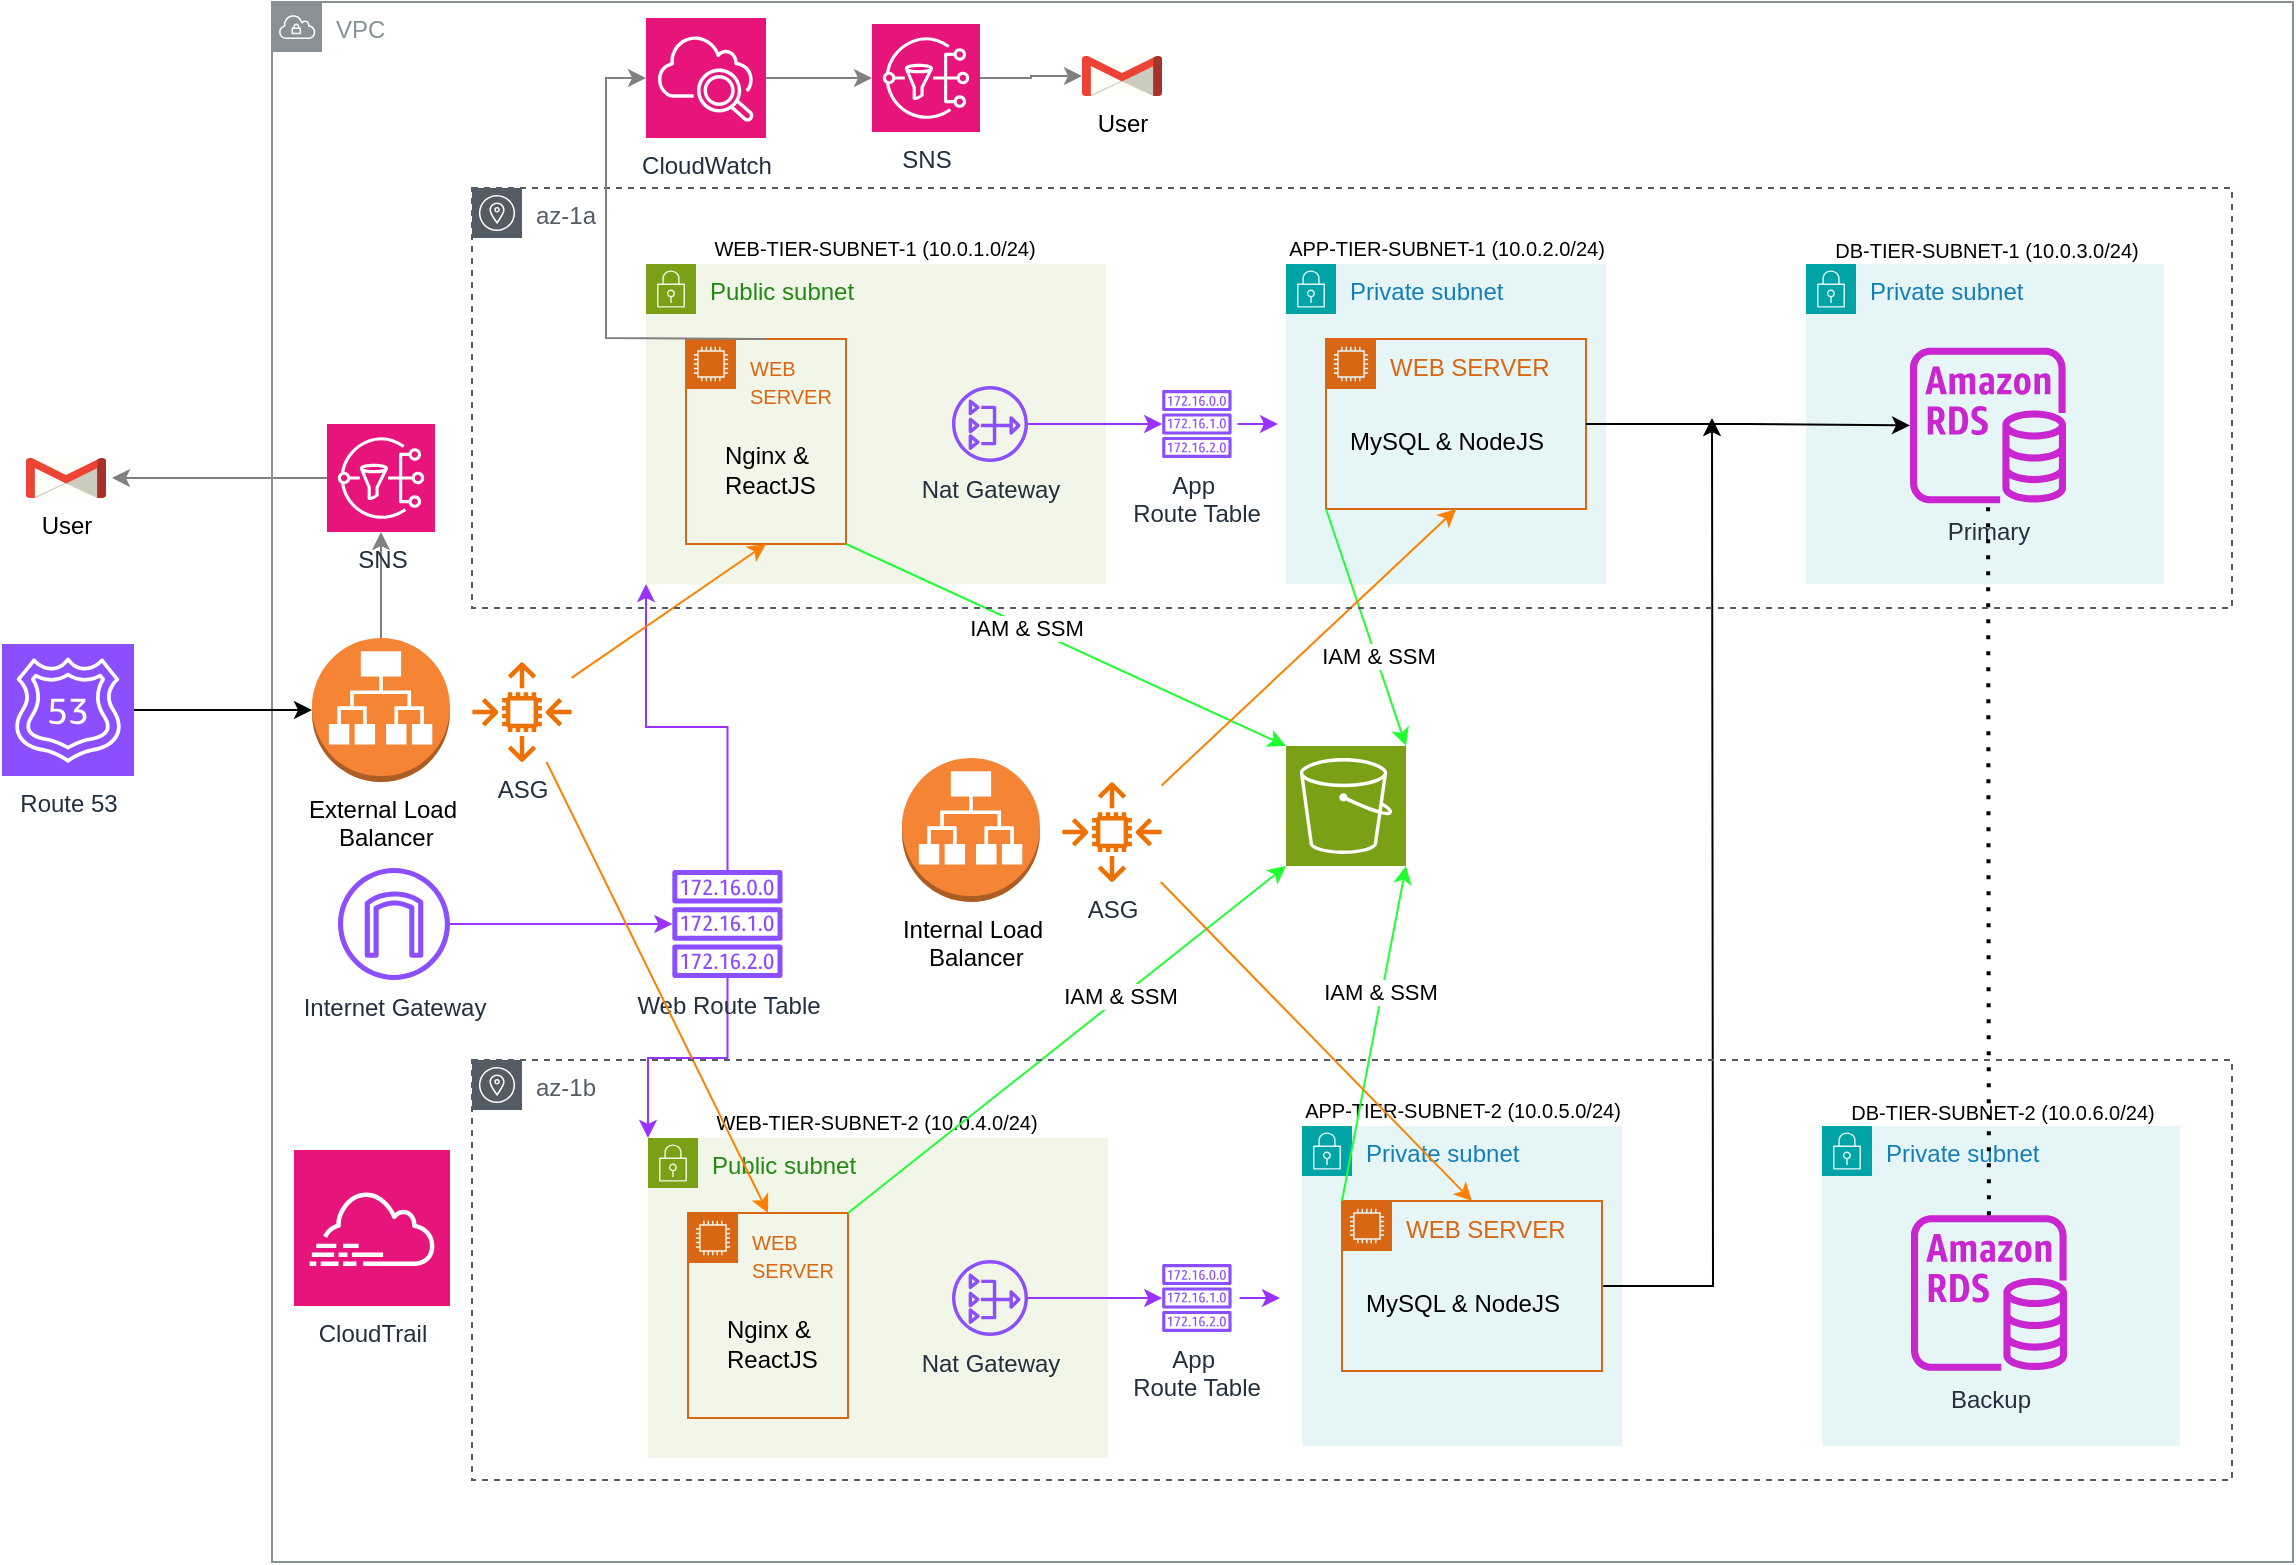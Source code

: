 <mxfile version="26.0.11">
  <diagram name="Page-1" id="mGbXsyDZzhbwppL-lWKr">
    <mxGraphModel dx="1477" dy="597" grid="1" gridSize="20" guides="1" tooltips="1" connect="1" arrows="1" fold="1" page="1" pageScale="1" pageWidth="1169" pageHeight="827" math="0" shadow="0">
      <root>
        <mxCell id="0" />
        <mxCell id="1" parent="0" />
        <mxCell id="dV4cclxi9XEdyNf_fbqK-8" value="Public subnet" style="points=[[0,0],[0.25,0],[0.5,0],[0.75,0],[1,0],[1,0.25],[1,0.5],[1,0.75],[1,1],[0.75,1],[0.5,1],[0.25,1],[0,1],[0,0.75],[0,0.5],[0,0.25]];outlineConnect=0;gradientColor=none;html=1;whiteSpace=wrap;fontSize=12;fontStyle=0;container=1;pointerEvents=0;collapsible=0;recursiveResize=0;shape=mxgraph.aws4.group;grIcon=mxgraph.aws4.group_security_group;grStroke=0;strokeColor=#7AA116;fillColor=#F2F6E8;verticalAlign=top;align=left;spacingLeft=30;fontColor=#248814;dashed=0;" vertex="1" parent="1">
          <mxGeometry x="327" y="143" width="230" height="160" as="geometry" />
        </mxCell>
        <mxCell id="dV4cclxi9XEdyNf_fbqK-11" value="&lt;font style=&quot;font-size: 10px;&quot;&gt;WEB SERVER&lt;/font&gt;" style="points=[[0,0],[0.25,0],[0.5,0],[0.75,0],[1,0],[1,0.25],[1,0.5],[1,0.75],[1,1],[0.75,1],[0.5,1],[0.25,1],[0,1],[0,0.75],[0,0.5],[0,0.25]];outlineConnect=0;gradientColor=none;html=1;whiteSpace=wrap;fontSize=12;fontStyle=0;container=1;pointerEvents=0;collapsible=0;recursiveResize=0;shape=mxgraph.aws4.group;grIcon=mxgraph.aws4.group_ec2_instance_contents;strokeColor=#D86613;fillColor=none;verticalAlign=top;align=left;spacingLeft=30;fontColor=#D86613;dashed=0;" vertex="1" parent="dV4cclxi9XEdyNf_fbqK-8">
          <mxGeometry x="20" y="37.5" width="80" height="102.5" as="geometry" />
        </mxCell>
        <mxCell id="dV4cclxi9XEdyNf_fbqK-33" value="Nginx &amp;amp;&lt;div&gt;&amp;nbsp;ReactJS&lt;/div&gt;" style="text;html=1;align=center;verticalAlign=middle;resizable=0;points=[];autosize=1;strokeColor=none;fillColor=none;" vertex="1" parent="dV4cclxi9XEdyNf_fbqK-11">
          <mxGeometry y="45" width="80" height="40" as="geometry" />
        </mxCell>
        <mxCell id="dV4cclxi9XEdyNf_fbqK-42" value="&lt;font style=&quot;font-size: 10px;&quot;&gt;WEB-TIER-SUBNET-1 (10.0.1.0/24)&lt;/font&gt;" style="text;html=1;align=center;verticalAlign=middle;resizable=0;points=[];autosize=1;strokeColor=none;fillColor=none;" vertex="1" parent="dV4cclxi9XEdyNf_fbqK-8">
          <mxGeometry x="14" y="-28" width="200" height="40" as="geometry" />
        </mxCell>
        <mxCell id="dV4cclxi9XEdyNf_fbqK-61" value="" style="endArrow=classic;html=1;rounded=0;entryX=0;entryY=0;entryDx=0;entryDy=0;entryPerimeter=0;strokeColor=light-dark(#20FF31,#FFFFFF);" edge="1" parent="dV4cclxi9XEdyNf_fbqK-8" target="dV4cclxi9XEdyNf_fbqK-29">
          <mxGeometry width="50" height="50" relative="1" as="geometry">
            <mxPoint x="100" y="140" as="sourcePoint" />
            <mxPoint x="170" y="200" as="targetPoint" />
          </mxGeometry>
        </mxCell>
        <mxCell id="dV4cclxi9XEdyNf_fbqK-62" value="IAM &amp;amp; SSM" style="edgeLabel;html=1;align=center;verticalAlign=middle;resizable=0;points=[];" vertex="1" connectable="0" parent="dV4cclxi9XEdyNf_fbqK-61">
          <mxGeometry x="-0.181" relative="1" as="geometry">
            <mxPoint as="offset" />
          </mxGeometry>
        </mxCell>
        <mxCell id="dV4cclxi9XEdyNf_fbqK-81" value="Nat Gateway" style="sketch=0;outlineConnect=0;fontColor=#232F3E;gradientColor=none;fillColor=#8C4FFF;strokeColor=none;dashed=0;verticalLabelPosition=bottom;verticalAlign=top;align=center;html=1;fontSize=12;fontStyle=0;aspect=fixed;pointerEvents=1;shape=mxgraph.aws4.nat_gateway;" vertex="1" parent="dV4cclxi9XEdyNf_fbqK-8">
          <mxGeometry x="153" y="61" width="38" height="38" as="geometry" />
        </mxCell>
        <mxCell id="dV4cclxi9XEdyNf_fbqK-13" value="Private subnet" style="points=[[0,0],[0.25,0],[0.5,0],[0.75,0],[1,0],[1,0.25],[1,0.5],[1,0.75],[1,1],[0.75,1],[0.5,1],[0.25,1],[0,1],[0,0.75],[0,0.5],[0,0.25]];outlineConnect=0;gradientColor=none;html=1;whiteSpace=wrap;fontSize=12;fontStyle=0;container=1;pointerEvents=0;collapsible=0;recursiveResize=0;shape=mxgraph.aws4.group;grIcon=mxgraph.aws4.group_security_group;grStroke=0;strokeColor=#00A4A6;fillColor=#E6F6F7;verticalAlign=top;align=left;spacingLeft=30;fontColor=#147EBA;dashed=0;" vertex="1" parent="1">
          <mxGeometry x="647" y="143" width="160" height="160" as="geometry" />
        </mxCell>
        <mxCell id="dV4cclxi9XEdyNf_fbqK-15" value="WEB SERVER" style="points=[[0,0],[0.25,0],[0.5,0],[0.75,0],[1,0],[1,0.25],[1,0.5],[1,0.75],[1,1],[0.75,1],[0.5,1],[0.25,1],[0,1],[0,0.75],[0,0.5],[0,0.25]];outlineConnect=0;gradientColor=none;html=1;whiteSpace=wrap;fontSize=12;fontStyle=0;container=1;pointerEvents=0;collapsible=0;recursiveResize=0;shape=mxgraph.aws4.group;grIcon=mxgraph.aws4.group_ec2_instance_contents;strokeColor=#D86613;fillColor=none;verticalAlign=top;align=left;spacingLeft=30;fontColor=#D86613;dashed=0;" vertex="1" parent="dV4cclxi9XEdyNf_fbqK-13">
          <mxGeometry x="20" y="37.5" width="130" height="85" as="geometry" />
        </mxCell>
        <mxCell id="dV4cclxi9XEdyNf_fbqK-34" value="MySQL &amp;amp; NodeJS" style="text;html=1;align=center;verticalAlign=middle;resizable=0;points=[];autosize=1;strokeColor=none;fillColor=none;" vertex="1" parent="dV4cclxi9XEdyNf_fbqK-15">
          <mxGeometry x="-10" y="31.25" width="140" height="40" as="geometry" />
        </mxCell>
        <mxCell id="dV4cclxi9XEdyNf_fbqK-14" value="Private subnet" style="points=[[0,0],[0.25,0],[0.5,0],[0.75,0],[1,0],[1,0.25],[1,0.5],[1,0.75],[1,1],[0.75,1],[0.5,1],[0.25,1],[0,1],[0,0.75],[0,0.5],[0,0.25]];outlineConnect=0;gradientColor=none;html=1;whiteSpace=wrap;fontSize=12;fontStyle=0;container=1;pointerEvents=0;collapsible=0;recursiveResize=0;shape=mxgraph.aws4.group;grIcon=mxgraph.aws4.group_security_group;grStroke=0;strokeColor=#00A4A6;fillColor=#E6F6F7;verticalAlign=top;align=left;spacingLeft=30;fontColor=#147EBA;dashed=0;" vertex="1" parent="1">
          <mxGeometry x="907" y="143" width="179" height="160" as="geometry" />
        </mxCell>
        <mxCell id="dV4cclxi9XEdyNf_fbqK-44" value="&lt;font style=&quot;font-size: 10px;&quot;&gt;DB-TIER-SUBNET-1 (10.0.3.0/24)&lt;/font&gt;" style="text;html=1;align=center;verticalAlign=middle;resizable=0;points=[];autosize=1;strokeColor=none;fillColor=none;" vertex="1" parent="dV4cclxi9XEdyNf_fbqK-14">
          <mxGeometry x="-10" y="-27" width="200" height="40" as="geometry" />
        </mxCell>
        <mxCell id="dV4cclxi9XEdyNf_fbqK-57" value="Primary" style="sketch=0;outlineConnect=0;fontColor=#232F3E;gradientColor=none;fillColor=#C925D1;strokeColor=none;dashed=0;verticalLabelPosition=bottom;verticalAlign=top;align=center;html=1;fontSize=12;fontStyle=0;aspect=fixed;pointerEvents=1;shape=mxgraph.aws4.rds_instance;" vertex="1" parent="dV4cclxi9XEdyNf_fbqK-14">
          <mxGeometry x="52" y="41.75" width="78" height="78" as="geometry" />
        </mxCell>
        <mxCell id="dV4cclxi9XEdyNf_fbqK-29" value="" style="sketch=0;points=[[0,0,0],[0.25,0,0],[0.5,0,0],[0.75,0,0],[1,0,0],[0,1,0],[0.25,1,0],[0.5,1,0],[0.75,1,0],[1,1,0],[0,0.25,0],[0,0.5,0],[0,0.75,0],[1,0.25,0],[1,0.5,0],[1,0.75,0]];outlineConnect=0;fontColor=#232F3E;fillColor=#7AA116;strokeColor=#ffffff;dashed=0;verticalLabelPosition=bottom;verticalAlign=top;align=center;html=1;fontSize=12;fontStyle=0;aspect=fixed;shape=mxgraph.aws4.resourceIcon;resIcon=mxgraph.aws4.s3;" vertex="1" parent="1">
          <mxGeometry x="647" y="384" width="60" height="60" as="geometry" />
        </mxCell>
        <mxCell id="dV4cclxi9XEdyNf_fbqK-43" value="&lt;font style=&quot;font-size: 10px;&quot;&gt;APP-TIER-SUBNET-1 (10.0.2.0/24)&lt;/font&gt;" style="text;html=1;align=center;verticalAlign=middle;resizable=0;points=[];autosize=1;strokeColor=none;fillColor=none;" vertex="1" parent="1">
          <mxGeometry x="627" y="115" width="200" height="40" as="geometry" />
        </mxCell>
        <mxCell id="dV4cclxi9XEdyNf_fbqK-45" value="Public subnet" style="points=[[0,0],[0.25,0],[0.5,0],[0.75,0],[1,0],[1,0.25],[1,0.5],[1,0.75],[1,1],[0.75,1],[0.5,1],[0.25,1],[0,1],[0,0.75],[0,0.5],[0,0.25]];outlineConnect=0;gradientColor=none;html=1;whiteSpace=wrap;fontSize=12;fontStyle=0;container=1;pointerEvents=0;collapsible=0;recursiveResize=0;shape=mxgraph.aws4.group;grIcon=mxgraph.aws4.group_security_group;grStroke=0;strokeColor=#7AA116;fillColor=#F2F6E8;verticalAlign=top;align=left;spacingLeft=30;fontColor=#248814;dashed=0;" vertex="1" parent="1">
          <mxGeometry x="328" y="580" width="230" height="160" as="geometry" />
        </mxCell>
        <mxCell id="dV4cclxi9XEdyNf_fbqK-46" value="&lt;font style=&quot;font-size: 10px;&quot;&gt;WEB SERVER&lt;/font&gt;" style="points=[[0,0],[0.25,0],[0.5,0],[0.75,0],[1,0],[1,0.25],[1,0.5],[1,0.75],[1,1],[0.75,1],[0.5,1],[0.25,1],[0,1],[0,0.75],[0,0.5],[0,0.25]];outlineConnect=0;gradientColor=none;html=1;whiteSpace=wrap;fontSize=12;fontStyle=0;container=1;pointerEvents=0;collapsible=0;recursiveResize=0;shape=mxgraph.aws4.group;grIcon=mxgraph.aws4.group_ec2_instance_contents;strokeColor=#D86613;fillColor=none;verticalAlign=top;align=left;spacingLeft=30;fontColor=#D86613;dashed=0;" vertex="1" parent="dV4cclxi9XEdyNf_fbqK-45">
          <mxGeometry x="20" y="37.5" width="80" height="102.5" as="geometry" />
        </mxCell>
        <mxCell id="dV4cclxi9XEdyNf_fbqK-47" value="Nginx &amp;amp;&lt;div&gt;&amp;nbsp;ReactJS&lt;/div&gt;" style="text;html=1;align=center;verticalAlign=middle;resizable=0;points=[];autosize=1;strokeColor=none;fillColor=none;" vertex="1" parent="dV4cclxi9XEdyNf_fbqK-46">
          <mxGeometry y="45" width="80" height="40" as="geometry" />
        </mxCell>
        <mxCell id="dV4cclxi9XEdyNf_fbqK-49" value="&lt;font style=&quot;font-size: 10px;&quot;&gt;WEB-TIER-SUBNET-2 (10.0.4.0/24)&lt;/font&gt;" style="text;html=1;align=center;verticalAlign=middle;resizable=0;points=[];autosize=1;strokeColor=none;fillColor=none;" vertex="1" parent="dV4cclxi9XEdyNf_fbqK-45">
          <mxGeometry x="14" y="-28" width="200" height="40" as="geometry" />
        </mxCell>
        <mxCell id="dV4cclxi9XEdyNf_fbqK-82" value="Nat Gateway" style="sketch=0;outlineConnect=0;fontColor=#232F3E;gradientColor=none;fillColor=#8C4FFF;strokeColor=none;dashed=0;verticalLabelPosition=bottom;verticalAlign=top;align=center;html=1;fontSize=12;fontStyle=0;aspect=fixed;pointerEvents=1;shape=mxgraph.aws4.nat_gateway;" vertex="1" parent="dV4cclxi9XEdyNf_fbqK-45">
          <mxGeometry x="152" y="61" width="38" height="38" as="geometry" />
        </mxCell>
        <mxCell id="dV4cclxi9XEdyNf_fbqK-50" value="Private subnet" style="points=[[0,0],[0.25,0],[0.5,0],[0.75,0],[1,0],[1,0.25],[1,0.5],[1,0.75],[1,1],[0.75,1],[0.5,1],[0.25,1],[0,1],[0,0.75],[0,0.5],[0,0.25]];outlineConnect=0;gradientColor=none;html=1;whiteSpace=wrap;fontSize=12;fontStyle=0;container=1;pointerEvents=0;collapsible=0;recursiveResize=0;shape=mxgraph.aws4.group;grIcon=mxgraph.aws4.group_security_group;grStroke=0;strokeColor=#00A4A6;fillColor=#E6F6F7;verticalAlign=top;align=left;spacingLeft=30;fontColor=#147EBA;dashed=0;" vertex="1" parent="1">
          <mxGeometry x="655" y="574" width="160" height="160" as="geometry" />
        </mxCell>
        <mxCell id="dV4cclxi9XEdyNf_fbqK-106" style="edgeStyle=orthogonalEdgeStyle;rounded=0;orthogonalLoop=1;jettySize=auto;html=1;" edge="1" parent="dV4cclxi9XEdyNf_fbqK-50" source="dV4cclxi9XEdyNf_fbqK-51">
          <mxGeometry relative="1" as="geometry">
            <mxPoint x="205" y="-354" as="targetPoint" />
          </mxGeometry>
        </mxCell>
        <mxCell id="dV4cclxi9XEdyNf_fbqK-51" value="WEB SERVER" style="points=[[0,0],[0.25,0],[0.5,0],[0.75,0],[1,0],[1,0.25],[1,0.5],[1,0.75],[1,1],[0.75,1],[0.5,1],[0.25,1],[0,1],[0,0.75],[0,0.5],[0,0.25]];outlineConnect=0;gradientColor=none;html=1;whiteSpace=wrap;fontSize=12;fontStyle=0;container=1;pointerEvents=0;collapsible=0;recursiveResize=0;shape=mxgraph.aws4.group;grIcon=mxgraph.aws4.group_ec2_instance_contents;strokeColor=#D86613;fillColor=none;verticalAlign=top;align=left;spacingLeft=30;fontColor=#D86613;dashed=0;" vertex="1" parent="dV4cclxi9XEdyNf_fbqK-50">
          <mxGeometry x="20" y="37.5" width="130" height="85" as="geometry" />
        </mxCell>
        <mxCell id="dV4cclxi9XEdyNf_fbqK-52" value="MySQL &amp;amp; NodeJS" style="text;html=1;align=center;verticalAlign=middle;resizable=0;points=[];autosize=1;strokeColor=none;fillColor=none;" vertex="1" parent="dV4cclxi9XEdyNf_fbqK-51">
          <mxGeometry x="-10" y="31.25" width="140" height="40" as="geometry" />
        </mxCell>
        <mxCell id="dV4cclxi9XEdyNf_fbqK-53" value="Private subnet" style="points=[[0,0],[0.25,0],[0.5,0],[0.75,0],[1,0],[1,0.25],[1,0.5],[1,0.75],[1,1],[0.75,1],[0.5,1],[0.25,1],[0,1],[0,0.75],[0,0.5],[0,0.25]];outlineConnect=0;gradientColor=none;html=1;whiteSpace=wrap;fontSize=12;fontStyle=0;container=1;pointerEvents=0;collapsible=0;recursiveResize=0;shape=mxgraph.aws4.group;grIcon=mxgraph.aws4.group_security_group;grStroke=0;strokeColor=#00A4A6;fillColor=#E6F6F7;verticalAlign=top;align=left;spacingLeft=30;fontColor=#147EBA;dashed=0;" vertex="1" parent="1">
          <mxGeometry x="915" y="574" width="179" height="160" as="geometry" />
        </mxCell>
        <mxCell id="dV4cclxi9XEdyNf_fbqK-58" value="Backup" style="sketch=0;outlineConnect=0;fontColor=#232F3E;gradientColor=none;fillColor=#C925D1;strokeColor=none;dashed=0;verticalLabelPosition=bottom;verticalAlign=top;align=center;html=1;fontSize=12;fontStyle=0;aspect=fixed;pointerEvents=1;shape=mxgraph.aws4.rds_instance;" vertex="1" parent="dV4cclxi9XEdyNf_fbqK-53">
          <mxGeometry x="44.5" y="44.5" width="78" height="78" as="geometry" />
        </mxCell>
        <mxCell id="dV4cclxi9XEdyNf_fbqK-56" value="&lt;font style=&quot;font-size: 10px;&quot;&gt;APP-TIER-SUBNET-2 (10.0.5.0/24)&lt;/font&gt;" style="text;html=1;align=center;verticalAlign=middle;resizable=0;points=[];autosize=1;strokeColor=none;fillColor=none;" vertex="1" parent="1">
          <mxGeometry x="635" y="546" width="200" height="40" as="geometry" />
        </mxCell>
        <mxCell id="dV4cclxi9XEdyNf_fbqK-55" value="&lt;font style=&quot;font-size: 10px;&quot;&gt;DB-TIER-SUBNET-2 (10.0.6.0/24)&lt;/font&gt;" style="text;html=1;align=center;verticalAlign=middle;resizable=0;points=[];autosize=1;strokeColor=none;fillColor=none;" vertex="1" parent="1">
          <mxGeometry x="904.5" y="547" width="200" height="40" as="geometry" />
        </mxCell>
        <mxCell id="dV4cclxi9XEdyNf_fbqK-63" value="" style="endArrow=classic;html=1;rounded=0;entryX=0;entryY=1;entryDx=0;entryDy=0;entryPerimeter=0;strokeColor=light-dark(#20FF31,#FFFFFF);exitX=1;exitY=0;exitDx=0;exitDy=0;" edge="1" parent="1" source="dV4cclxi9XEdyNf_fbqK-46" target="dV4cclxi9XEdyNf_fbqK-29">
          <mxGeometry width="50" height="50" relative="1" as="geometry">
            <mxPoint x="375" y="415" as="sourcePoint" />
            <mxPoint x="475" y="495" as="targetPoint" />
          </mxGeometry>
        </mxCell>
        <mxCell id="dV4cclxi9XEdyNf_fbqK-65" value="IAM &amp;amp; SSM" style="edgeLabel;html=1;align=center;verticalAlign=middle;resizable=0;points=[];" vertex="1" connectable="0" parent="dV4cclxi9XEdyNf_fbqK-63">
          <mxGeometry x="0.249" y="1" relative="1" as="geometry">
            <mxPoint as="offset" />
          </mxGeometry>
        </mxCell>
        <mxCell id="dV4cclxi9XEdyNf_fbqK-66" value="" style="endArrow=classic;html=1;rounded=0;entryX=1;entryY=0;entryDx=0;entryDy=0;entryPerimeter=0;strokeColor=light-dark(#20FF31,#FFFFFF);exitX=0;exitY=1;exitDx=0;exitDy=0;" edge="1" parent="1" source="dV4cclxi9XEdyNf_fbqK-15" target="dV4cclxi9XEdyNf_fbqK-29">
          <mxGeometry width="50" height="50" relative="1" as="geometry">
            <mxPoint x="627" y="488" as="sourcePoint" />
            <mxPoint x="749" y="339" as="targetPoint" />
          </mxGeometry>
        </mxCell>
        <mxCell id="dV4cclxi9XEdyNf_fbqK-67" value="IAM &amp;amp; SSM" style="edgeLabel;html=1;align=center;verticalAlign=middle;resizable=0;points=[];" vertex="1" connectable="0" parent="dV4cclxi9XEdyNf_fbqK-66">
          <mxGeometry x="0.249" y="1" relative="1" as="geometry">
            <mxPoint as="offset" />
          </mxGeometry>
        </mxCell>
        <mxCell id="dV4cclxi9XEdyNf_fbqK-68" value="" style="endArrow=classic;html=1;rounded=0;entryX=1;entryY=1;entryDx=0;entryDy=0;entryPerimeter=0;strokeColor=light-dark(#20FF31,#FFFFFF);exitX=0;exitY=0;exitDx=0;exitDy=0;" edge="1" parent="1" source="dV4cclxi9XEdyNf_fbqK-51" target="dV4cclxi9XEdyNf_fbqK-29">
          <mxGeometry width="50" height="50" relative="1" as="geometry">
            <mxPoint x="475" y="652" as="sourcePoint" />
            <mxPoint x="597" y="503" as="targetPoint" />
          </mxGeometry>
        </mxCell>
        <mxCell id="dV4cclxi9XEdyNf_fbqK-69" value="IAM &amp;amp; SSM" style="edgeLabel;html=1;align=center;verticalAlign=middle;resizable=0;points=[];" vertex="1" connectable="0" parent="dV4cclxi9XEdyNf_fbqK-68">
          <mxGeometry x="0.249" y="1" relative="1" as="geometry">
            <mxPoint as="offset" />
          </mxGeometry>
        </mxCell>
        <mxCell id="dV4cclxi9XEdyNf_fbqK-119" style="edgeStyle=orthogonalEdgeStyle;rounded=0;orthogonalLoop=1;jettySize=auto;html=1;strokeColor=light-dark(#808080,#FFFFFF);" edge="1" parent="1" source="dV4cclxi9XEdyNf_fbqK-70" target="dV4cclxi9XEdyNf_fbqK-98">
          <mxGeometry relative="1" as="geometry" />
        </mxCell>
        <mxCell id="dV4cclxi9XEdyNf_fbqK-70" value="External Load&lt;div&gt;&amp;nbsp;Balancer&lt;/div&gt;" style="outlineConnect=0;dashed=0;verticalLabelPosition=bottom;verticalAlign=top;align=center;html=1;shape=mxgraph.aws3.application_load_balancer;fillColor=#F58534;gradientColor=none;" vertex="1" parent="1">
          <mxGeometry x="160" y="330" width="69" height="72" as="geometry" />
        </mxCell>
        <mxCell id="dV4cclxi9XEdyNf_fbqK-71" value="ASG" style="sketch=0;outlineConnect=0;fontColor=#232F3E;gradientColor=none;fillColor=#ED7100;strokeColor=none;dashed=0;verticalLabelPosition=bottom;verticalAlign=top;align=center;html=1;fontSize=12;fontStyle=0;aspect=fixed;pointerEvents=1;shape=mxgraph.aws4.auto_scaling2;" vertex="1" parent="1">
          <mxGeometry x="240" y="342" width="50" height="50" as="geometry" />
        </mxCell>
        <mxCell id="dV4cclxi9XEdyNf_fbqK-72" value="Internal Load&lt;div&gt;&amp;nbsp;Balancer&lt;/div&gt;" style="outlineConnect=0;dashed=0;verticalLabelPosition=bottom;verticalAlign=top;align=center;html=1;shape=mxgraph.aws3.application_load_balancer;fillColor=#F58534;gradientColor=none;" vertex="1" parent="1">
          <mxGeometry x="455" y="390" width="69" height="72" as="geometry" />
        </mxCell>
        <mxCell id="dV4cclxi9XEdyNf_fbqK-73" value="ASG" style="sketch=0;outlineConnect=0;fontColor=#232F3E;gradientColor=none;fillColor=#ED7100;strokeColor=none;dashed=0;verticalLabelPosition=bottom;verticalAlign=top;align=center;html=1;fontSize=12;fontStyle=0;aspect=fixed;pointerEvents=1;shape=mxgraph.aws4.auto_scaling2;" vertex="1" parent="1">
          <mxGeometry x="535" y="402" width="50" height="50" as="geometry" />
        </mxCell>
        <mxCell id="dV4cclxi9XEdyNf_fbqK-78" value="" style="edgeStyle=orthogonalEdgeStyle;rounded=0;orthogonalLoop=1;jettySize=auto;html=1;strokeColor=light-dark(#9933FF,#FFFFFF);" edge="1" parent="1" source="dV4cclxi9XEdyNf_fbqK-76" target="dV4cclxi9XEdyNf_fbqK-77">
          <mxGeometry relative="1" as="geometry" />
        </mxCell>
        <mxCell id="dV4cclxi9XEdyNf_fbqK-76" value="Internet Gateway" style="sketch=0;outlineConnect=0;fontColor=#232F3E;gradientColor=none;fillColor=#8C4FFF;strokeColor=none;dashed=0;verticalLabelPosition=bottom;verticalAlign=top;align=center;html=1;fontSize=12;fontStyle=0;aspect=fixed;pointerEvents=1;shape=mxgraph.aws4.internet_gateway;" vertex="1" parent="1">
          <mxGeometry x="173" y="445" width="56" height="56" as="geometry" />
        </mxCell>
        <mxCell id="dV4cclxi9XEdyNf_fbqK-79" style="edgeStyle=orthogonalEdgeStyle;rounded=0;orthogonalLoop=1;jettySize=auto;html=1;entryX=0;entryY=1;entryDx=0;entryDy=0;fillColor=#9933FF;strokeColor=light-dark(#9933FF,#FFFFFF);" edge="1" parent="1" source="dV4cclxi9XEdyNf_fbqK-77" target="dV4cclxi9XEdyNf_fbqK-8">
          <mxGeometry relative="1" as="geometry" />
        </mxCell>
        <mxCell id="dV4cclxi9XEdyNf_fbqK-80" style="edgeStyle=orthogonalEdgeStyle;rounded=0;orthogonalLoop=1;jettySize=auto;html=1;entryX=0;entryY=0;entryDx=0;entryDy=0;strokeColor=light-dark(#9933FF,#FFFFFF);" edge="1" parent="1" source="dV4cclxi9XEdyNf_fbqK-77" target="dV4cclxi9XEdyNf_fbqK-45">
          <mxGeometry relative="1" as="geometry" />
        </mxCell>
        <mxCell id="dV4cclxi9XEdyNf_fbqK-77" value="Web Route Table" style="sketch=0;outlineConnect=0;fontColor=#232F3E;gradientColor=none;fillColor=#8C4FFF;strokeColor=none;dashed=0;verticalLabelPosition=bottom;verticalAlign=top;align=center;html=1;fontSize=12;fontStyle=0;aspect=fixed;pointerEvents=1;shape=mxgraph.aws4.route_table;" vertex="1" parent="1">
          <mxGeometry x="340" y="446" width="55.42" height="54" as="geometry" />
        </mxCell>
        <mxCell id="dV4cclxi9XEdyNf_fbqK-90" style="edgeStyle=orthogonalEdgeStyle;rounded=0;orthogonalLoop=1;jettySize=auto;html=1;strokeColor=light-dark(#9933FF,#FFFFFF);" edge="1" parent="1">
          <mxGeometry relative="1" as="geometry">
            <mxPoint x="643" y="223" as="targetPoint" />
            <mxPoint x="622.79" y="223.026" as="sourcePoint" />
          </mxGeometry>
        </mxCell>
        <mxCell id="dV4cclxi9XEdyNf_fbqK-84" value="App&amp;nbsp;&lt;div&gt;Route Table&lt;/div&gt;" style="sketch=0;outlineConnect=0;fontColor=#232F3E;gradientColor=none;fillColor=#8C4FFF;strokeColor=none;dashed=0;verticalLabelPosition=bottom;verticalAlign=top;align=center;html=1;fontSize=12;fontStyle=0;aspect=fixed;pointerEvents=1;shape=mxgraph.aws4.route_table;" vertex="1" parent="1">
          <mxGeometry x="585" y="206" width="34.89" height="34" as="geometry" />
        </mxCell>
        <mxCell id="dV4cclxi9XEdyNf_fbqK-91" style="edgeStyle=orthogonalEdgeStyle;rounded=0;orthogonalLoop=1;jettySize=auto;html=1;strokeColor=light-dark(#9933FF,#FFFFFF);" edge="1" parent="1">
          <mxGeometry relative="1" as="geometry">
            <mxPoint x="644" y="660" as="targetPoint" />
            <mxPoint x="623.79" y="660" as="sourcePoint" />
          </mxGeometry>
        </mxCell>
        <mxCell id="dV4cclxi9XEdyNf_fbqK-85" value="App&amp;nbsp;&lt;div&gt;Route Table&lt;/div&gt;" style="sketch=0;outlineConnect=0;fontColor=#232F3E;gradientColor=none;fillColor=#8C4FFF;strokeColor=none;dashed=0;verticalLabelPosition=bottom;verticalAlign=top;align=center;html=1;fontSize=12;fontStyle=0;aspect=fixed;pointerEvents=1;shape=mxgraph.aws4.route_table;" vertex="1" parent="1">
          <mxGeometry x="585" y="643" width="34.89" height="34" as="geometry" />
        </mxCell>
        <mxCell id="dV4cclxi9XEdyNf_fbqK-87" value="" style="edgeStyle=orthogonalEdgeStyle;rounded=0;orthogonalLoop=1;jettySize=auto;html=1;strokeColor=light-dark(#9933FF,#FFFFFF);" edge="1" parent="1" source="dV4cclxi9XEdyNf_fbqK-82" target="dV4cclxi9XEdyNf_fbqK-85">
          <mxGeometry relative="1" as="geometry" />
        </mxCell>
        <mxCell id="dV4cclxi9XEdyNf_fbqK-88" value="" style="edgeStyle=orthogonalEdgeStyle;rounded=0;orthogonalLoop=1;jettySize=auto;html=1;strokeColor=light-dark(#9933FF,#FFFFFF);" edge="1" parent="1" source="dV4cclxi9XEdyNf_fbqK-81" target="dV4cclxi9XEdyNf_fbqK-84">
          <mxGeometry relative="1" as="geometry" />
        </mxCell>
        <mxCell id="dV4cclxi9XEdyNf_fbqK-94" value="" style="endArrow=classic;html=1;rounded=0;entryX=0.5;entryY=1;entryDx=0;entryDy=0;strokeColor=light-dark(#FF8000,#FFFFFF);" edge="1" parent="1" source="dV4cclxi9XEdyNf_fbqK-71" target="dV4cclxi9XEdyNf_fbqK-11">
          <mxGeometry width="50" height="50" relative="1" as="geometry">
            <mxPoint x="299.995" y="365" as="sourcePoint" />
            <mxPoint x="360.57" y="303" as="targetPoint" />
          </mxGeometry>
        </mxCell>
        <mxCell id="dV4cclxi9XEdyNf_fbqK-95" value="" style="endArrow=classic;html=1;rounded=0;entryX=0.5;entryY=0;entryDx=0;entryDy=0;strokeColor=light-dark(#FF8000,#FFFFFF);" edge="1" parent="1" source="dV4cclxi9XEdyNf_fbqK-71" target="dV4cclxi9XEdyNf_fbqK-46">
          <mxGeometry width="50" height="50" relative="1" as="geometry">
            <mxPoint x="300" y="380" as="sourcePoint" />
            <mxPoint x="407" y="303" as="targetPoint" />
          </mxGeometry>
        </mxCell>
        <mxCell id="dV4cclxi9XEdyNf_fbqK-96" value="" style="endArrow=classic;html=1;rounded=0;entryX=0.5;entryY=1;entryDx=0;entryDy=0;strokeColor=light-dark(#FF8000,#FFFFFF);" edge="1" parent="1" source="dV4cclxi9XEdyNf_fbqK-73" target="dV4cclxi9XEdyNf_fbqK-15">
          <mxGeometry width="50" height="50" relative="1" as="geometry">
            <mxPoint x="584" y="402" as="sourcePoint" />
            <mxPoint x="681" y="335" as="targetPoint" />
          </mxGeometry>
        </mxCell>
        <mxCell id="dV4cclxi9XEdyNf_fbqK-97" value="" style="endArrow=classic;html=1;rounded=0;entryX=0.5;entryY=0;entryDx=0;entryDy=0;strokeColor=light-dark(#FF8000,#FFFFFF);" edge="1" parent="1" source="dV4cclxi9XEdyNf_fbqK-73" target="dV4cclxi9XEdyNf_fbqK-51">
          <mxGeometry width="50" height="50" relative="1" as="geometry">
            <mxPoint x="647" y="529" as="sourcePoint" />
            <mxPoint x="744" y="462" as="targetPoint" />
          </mxGeometry>
        </mxCell>
        <mxCell id="dV4cclxi9XEdyNf_fbqK-120" style="edgeStyle=orthogonalEdgeStyle;rounded=0;orthogonalLoop=1;jettySize=auto;html=1;strokeColor=light-dark(#808080,#FFFFFF);" edge="1" parent="1" source="dV4cclxi9XEdyNf_fbqK-98">
          <mxGeometry relative="1" as="geometry">
            <mxPoint x="60" y="250" as="targetPoint" />
          </mxGeometry>
        </mxCell>
        <mxCell id="dV4cclxi9XEdyNf_fbqK-98" value="SNS" style="sketch=0;points=[[0,0,0],[0.25,0,0],[0.5,0,0],[0.75,0,0],[1,0,0],[0,1,0],[0.25,1,0],[0.5,1,0],[0.75,1,0],[1,1,0],[0,0.25,0],[0,0.5,0],[0,0.75,0],[1,0.25,0],[1,0.5,0],[1,0.75,0]];outlineConnect=0;fontColor=#232F3E;fillColor=#E7157B;strokeColor=#ffffff;dashed=0;verticalLabelPosition=bottom;verticalAlign=top;align=center;html=1;fontSize=12;fontStyle=0;aspect=fixed;shape=mxgraph.aws4.resourceIcon;resIcon=mxgraph.aws4.sns;" vertex="1" parent="1">
          <mxGeometry x="167.5" y="223" width="54" height="54" as="geometry" />
        </mxCell>
        <mxCell id="dV4cclxi9XEdyNf_fbqK-99" value="User" style="dashed=0;outlineConnect=0;html=1;align=center;labelPosition=center;verticalLabelPosition=bottom;verticalAlign=top;shape=mxgraph.weblogos.gmail" vertex="1" parent="1">
          <mxGeometry x="17" y="240" width="40" height="20" as="geometry" />
        </mxCell>
        <mxCell id="dV4cclxi9XEdyNf_fbqK-123" value="" style="edgeStyle=orthogonalEdgeStyle;rounded=0;orthogonalLoop=1;jettySize=auto;html=1;strokeColor=light-dark(#808080,#FFFFFF);" edge="1" parent="1" source="dV4cclxi9XEdyNf_fbqK-100" target="dV4cclxi9XEdyNf_fbqK-101">
          <mxGeometry relative="1" as="geometry" />
        </mxCell>
        <mxCell id="dV4cclxi9XEdyNf_fbqK-100" value="CloudWatch" style="sketch=0;points=[[0,0,0],[0.25,0,0],[0.5,0,0],[0.75,0,0],[1,0,0],[0,1,0],[0.25,1,0],[0.5,1,0],[0.75,1,0],[1,1,0],[0,0.25,0],[0,0.5,0],[0,0.75,0],[1,0.25,0],[1,0.5,0],[1,0.75,0]];points=[[0,0,0],[0.25,0,0],[0.5,0,0],[0.75,0,0],[1,0,0],[0,1,0],[0.25,1,0],[0.5,1,0],[0.75,1,0],[1,1,0],[0,0.25,0],[0,0.5,0],[0,0.75,0],[1,0.25,0],[1,0.5,0],[1,0.75,0]];outlineConnect=0;fontColor=#232F3E;fillColor=#E7157B;strokeColor=#ffffff;dashed=0;verticalLabelPosition=bottom;verticalAlign=top;align=center;html=1;fontSize=12;fontStyle=0;aspect=fixed;shape=mxgraph.aws4.resourceIcon;resIcon=mxgraph.aws4.cloudwatch_2;" vertex="1" parent="1">
          <mxGeometry x="327" y="20" width="60" height="60" as="geometry" />
        </mxCell>
        <mxCell id="dV4cclxi9XEdyNf_fbqK-124" value="" style="edgeStyle=orthogonalEdgeStyle;rounded=0;orthogonalLoop=1;jettySize=auto;html=1;strokeColor=light-dark(#808080,#FFFFFF);" edge="1" parent="1" source="dV4cclxi9XEdyNf_fbqK-101" target="dV4cclxi9XEdyNf_fbqK-102">
          <mxGeometry relative="1" as="geometry" />
        </mxCell>
        <mxCell id="dV4cclxi9XEdyNf_fbqK-101" value="SNS" style="sketch=0;points=[[0,0,0],[0.25,0,0],[0.5,0,0],[0.75,0,0],[1,0,0],[0,1,0],[0.25,1,0],[0.5,1,0],[0.75,1,0],[1,1,0],[0,0.25,0],[0,0.5,0],[0,0.75,0],[1,0.25,0],[1,0.5,0],[1,0.75,0]];outlineConnect=0;fontColor=#232F3E;fillColor=#E7157B;strokeColor=#ffffff;dashed=0;verticalLabelPosition=bottom;verticalAlign=top;align=center;html=1;fontSize=12;fontStyle=0;aspect=fixed;shape=mxgraph.aws4.resourceIcon;resIcon=mxgraph.aws4.sns;" vertex="1" parent="1">
          <mxGeometry x="440" y="23" width="54" height="54" as="geometry" />
        </mxCell>
        <mxCell id="dV4cclxi9XEdyNf_fbqK-102" value="User" style="dashed=0;outlineConnect=0;html=1;align=center;labelPosition=center;verticalLabelPosition=bottom;verticalAlign=top;shape=mxgraph.weblogos.gmail" vertex="1" parent="1">
          <mxGeometry x="545" y="39" width="40" height="20" as="geometry" />
        </mxCell>
        <mxCell id="dV4cclxi9XEdyNf_fbqK-103" value="CloudTrail" style="sketch=0;points=[[0,0,0],[0.25,0,0],[0.5,0,0],[0.75,0,0],[1,0,0],[0,1,0],[0.25,1,0],[0.5,1,0],[0.75,1,0],[1,1,0],[0,0.25,0],[0,0.5,0],[0,0.75,0],[1,0.25,0],[1,0.5,0],[1,0.75,0]];points=[[0,0,0],[0.25,0,0],[0.5,0,0],[0.75,0,0],[1,0,0],[0,1,0],[0.25,1,0],[0.5,1,0],[0.75,1,0],[1,1,0],[0,0.25,0],[0,0.5,0],[0,0.75,0],[1,0.25,0],[1,0.5,0],[1,0.75,0]];outlineConnect=0;fontColor=#232F3E;fillColor=#E7157B;strokeColor=#ffffff;dashed=0;verticalLabelPosition=bottom;verticalAlign=top;align=center;html=1;fontSize=12;fontStyle=0;aspect=fixed;shape=mxgraph.aws4.resourceIcon;resIcon=mxgraph.aws4.cloudtrail;" vertex="1" parent="1">
          <mxGeometry x="151" y="586" width="78" height="78" as="geometry" />
        </mxCell>
        <mxCell id="dV4cclxi9XEdyNf_fbqK-105" style="edgeStyle=orthogonalEdgeStyle;rounded=0;orthogonalLoop=1;jettySize=auto;html=1;" edge="1" parent="1" source="dV4cclxi9XEdyNf_fbqK-15" target="dV4cclxi9XEdyNf_fbqK-57">
          <mxGeometry relative="1" as="geometry" />
        </mxCell>
        <mxCell id="dV4cclxi9XEdyNf_fbqK-109" value="" style="endArrow=none;dashed=1;html=1;dashPattern=1 3;strokeWidth=2;rounded=0;" edge="1" parent="1" source="dV4cclxi9XEdyNf_fbqK-58" target="dV4cclxi9XEdyNf_fbqK-57">
          <mxGeometry width="50" height="50" relative="1" as="geometry">
            <mxPoint x="720" y="450" as="sourcePoint" />
            <mxPoint x="770" y="400" as="targetPoint" />
          </mxGeometry>
        </mxCell>
        <mxCell id="dV4cclxi9XEdyNf_fbqK-110" value="Route 53" style="sketch=0;points=[[0,0,0],[0.25,0,0],[0.5,0,0],[0.75,0,0],[1,0,0],[0,1,0],[0.25,1,0],[0.5,1,0],[0.75,1,0],[1,1,0],[0,0.25,0],[0,0.5,0],[0,0.75,0],[1,0.25,0],[1,0.5,0],[1,0.75,0]];outlineConnect=0;fontColor=#232F3E;fillColor=#8C4FFF;strokeColor=#ffffff;dashed=0;verticalLabelPosition=bottom;verticalAlign=top;align=center;html=1;fontSize=12;fontStyle=0;aspect=fixed;shape=mxgraph.aws4.resourceIcon;resIcon=mxgraph.aws4.route_53;" vertex="1" parent="1">
          <mxGeometry x="5" y="333" width="66" height="66" as="geometry" />
        </mxCell>
        <mxCell id="dV4cclxi9XEdyNf_fbqK-111" value="az-1a" style="sketch=0;outlineConnect=0;gradientColor=none;html=1;whiteSpace=wrap;fontSize=12;fontStyle=0;shape=mxgraph.aws4.group;grIcon=mxgraph.aws4.group_availability_zone;strokeColor=#545B64;fillColor=none;verticalAlign=top;align=left;spacingLeft=30;fontColor=#545B64;dashed=1;" vertex="1" parent="1">
          <mxGeometry x="240" y="105" width="880" height="210" as="geometry" />
        </mxCell>
        <mxCell id="dV4cclxi9XEdyNf_fbqK-112" value="az-1b" style="sketch=0;outlineConnect=0;gradientColor=none;html=1;whiteSpace=wrap;fontSize=12;fontStyle=0;shape=mxgraph.aws4.group;grIcon=mxgraph.aws4.group_availability_zone;strokeColor=#545B64;fillColor=none;verticalAlign=top;align=left;spacingLeft=30;fontColor=#545B64;dashed=1;" vertex="1" parent="1">
          <mxGeometry x="240" y="541" width="880" height="210" as="geometry" />
        </mxCell>
        <mxCell id="dV4cclxi9XEdyNf_fbqK-114" value="VPC" style="sketch=0;outlineConnect=0;gradientColor=none;html=1;whiteSpace=wrap;fontSize=12;fontStyle=0;shape=mxgraph.aws4.group;grIcon=mxgraph.aws4.group_vpc;strokeColor=#879196;fillColor=none;verticalAlign=top;align=left;spacingLeft=30;fontColor=#879196;dashed=0;" vertex="1" parent="1">
          <mxGeometry x="140" y="12" width="1010.5" height="780" as="geometry" />
        </mxCell>
        <mxCell id="dV4cclxi9XEdyNf_fbqK-117" style="edgeStyle=orthogonalEdgeStyle;rounded=0;orthogonalLoop=1;jettySize=auto;html=1;entryX=0;entryY=0.5;entryDx=0;entryDy=0;entryPerimeter=0;" edge="1" parent="1" source="dV4cclxi9XEdyNf_fbqK-110" target="dV4cclxi9XEdyNf_fbqK-70">
          <mxGeometry relative="1" as="geometry" />
        </mxCell>
        <mxCell id="dV4cclxi9XEdyNf_fbqK-122" style="edgeStyle=orthogonalEdgeStyle;rounded=0;orthogonalLoop=1;jettySize=auto;html=1;entryX=0;entryY=0.5;entryDx=0;entryDy=0;entryPerimeter=0;strokeColor=light-dark(#808080,#FFFFFF);" edge="1" parent="1" source="dV4cclxi9XEdyNf_fbqK-11" target="dV4cclxi9XEdyNf_fbqK-100">
          <mxGeometry relative="1" as="geometry">
            <Array as="points">
              <mxPoint x="387" y="180" />
              <mxPoint x="307" y="180" />
              <mxPoint x="307" y="50" />
            </Array>
          </mxGeometry>
        </mxCell>
      </root>
    </mxGraphModel>
  </diagram>
</mxfile>
